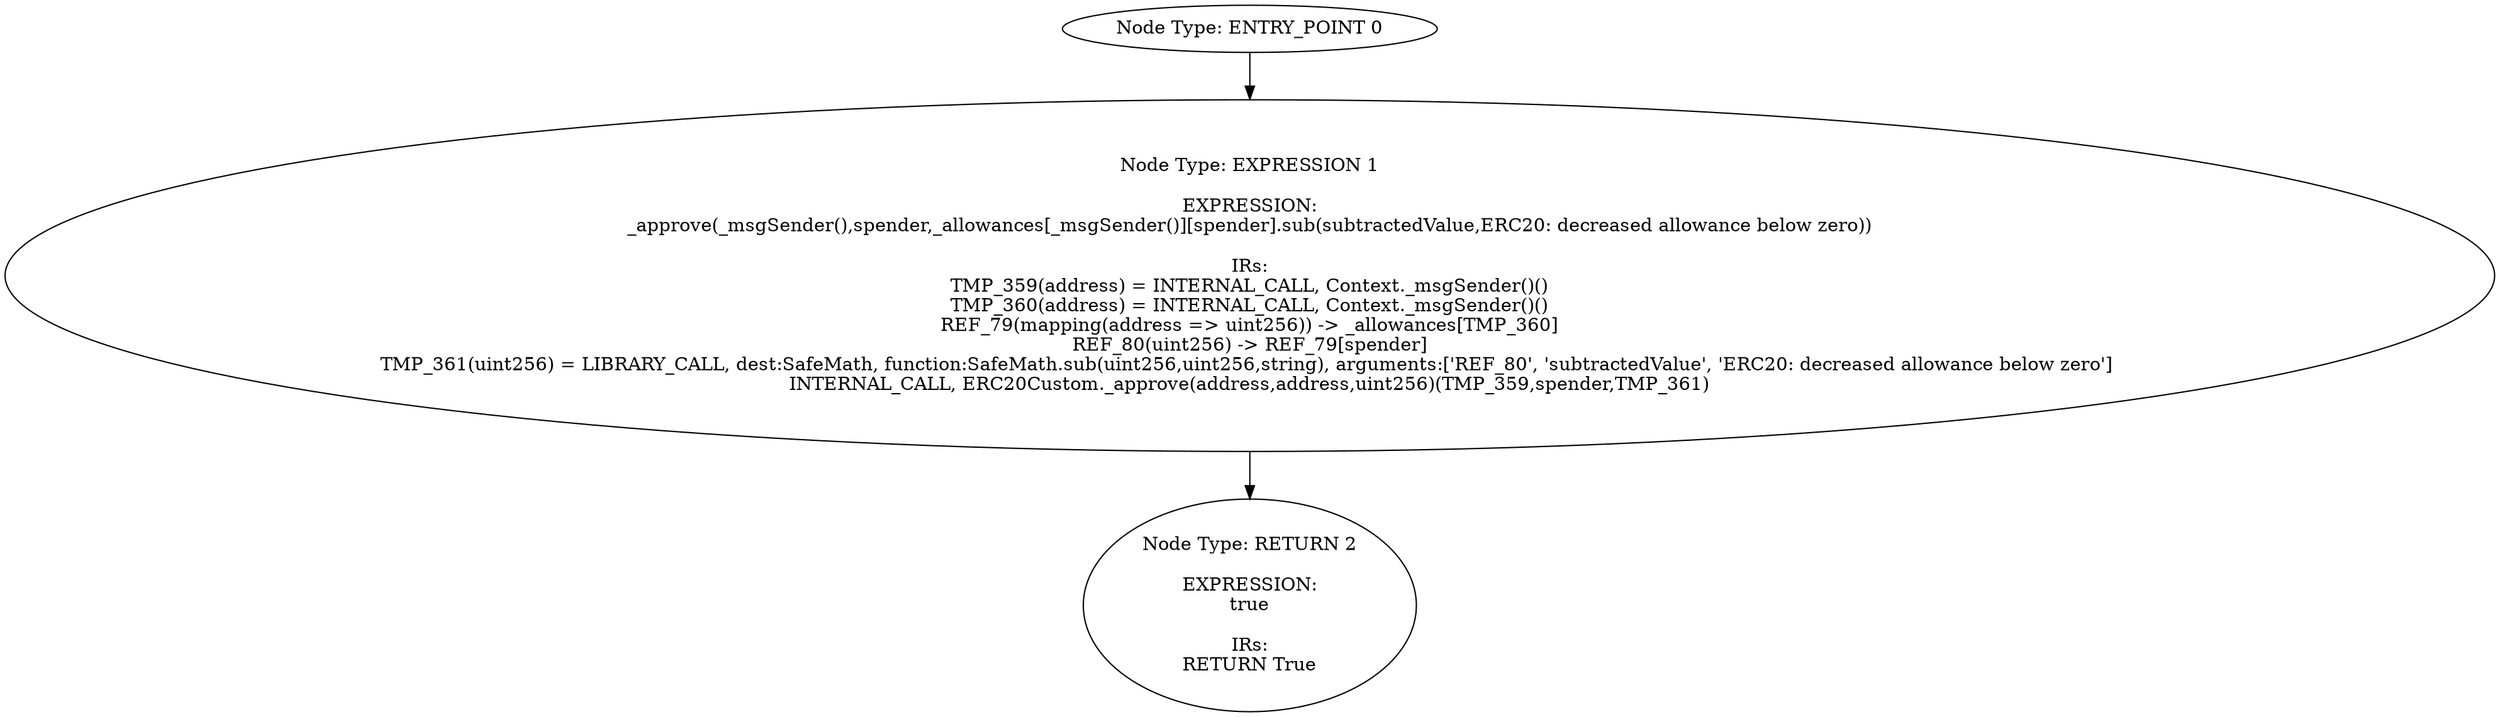 digraph{
0[label="Node Type: ENTRY_POINT 0
"];
0->1;
1[label="Node Type: EXPRESSION 1

EXPRESSION:
_approve(_msgSender(),spender,_allowances[_msgSender()][spender].sub(subtractedValue,ERC20: decreased allowance below zero))

IRs:
TMP_359(address) = INTERNAL_CALL, Context._msgSender()()
TMP_360(address) = INTERNAL_CALL, Context._msgSender()()
REF_79(mapping(address => uint256)) -> _allowances[TMP_360]
REF_80(uint256) -> REF_79[spender]
TMP_361(uint256) = LIBRARY_CALL, dest:SafeMath, function:SafeMath.sub(uint256,uint256,string), arguments:['REF_80', 'subtractedValue', 'ERC20: decreased allowance below zero'] 
INTERNAL_CALL, ERC20Custom._approve(address,address,uint256)(TMP_359,spender,TMP_361)"];
1->2;
2[label="Node Type: RETURN 2

EXPRESSION:
true

IRs:
RETURN True"];
}
